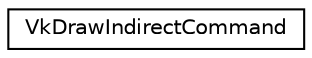 digraph "Graphical Class Hierarchy"
{
 // LATEX_PDF_SIZE
  edge [fontname="Helvetica",fontsize="10",labelfontname="Helvetica",labelfontsize="10"];
  node [fontname="Helvetica",fontsize="10",shape=record];
  rankdir="LR";
  Node0 [label="VkDrawIndirectCommand",height=0.2,width=0.4,color="black", fillcolor="white", style="filled",URL="$structVkDrawIndirectCommand.html",tooltip=" "];
}
